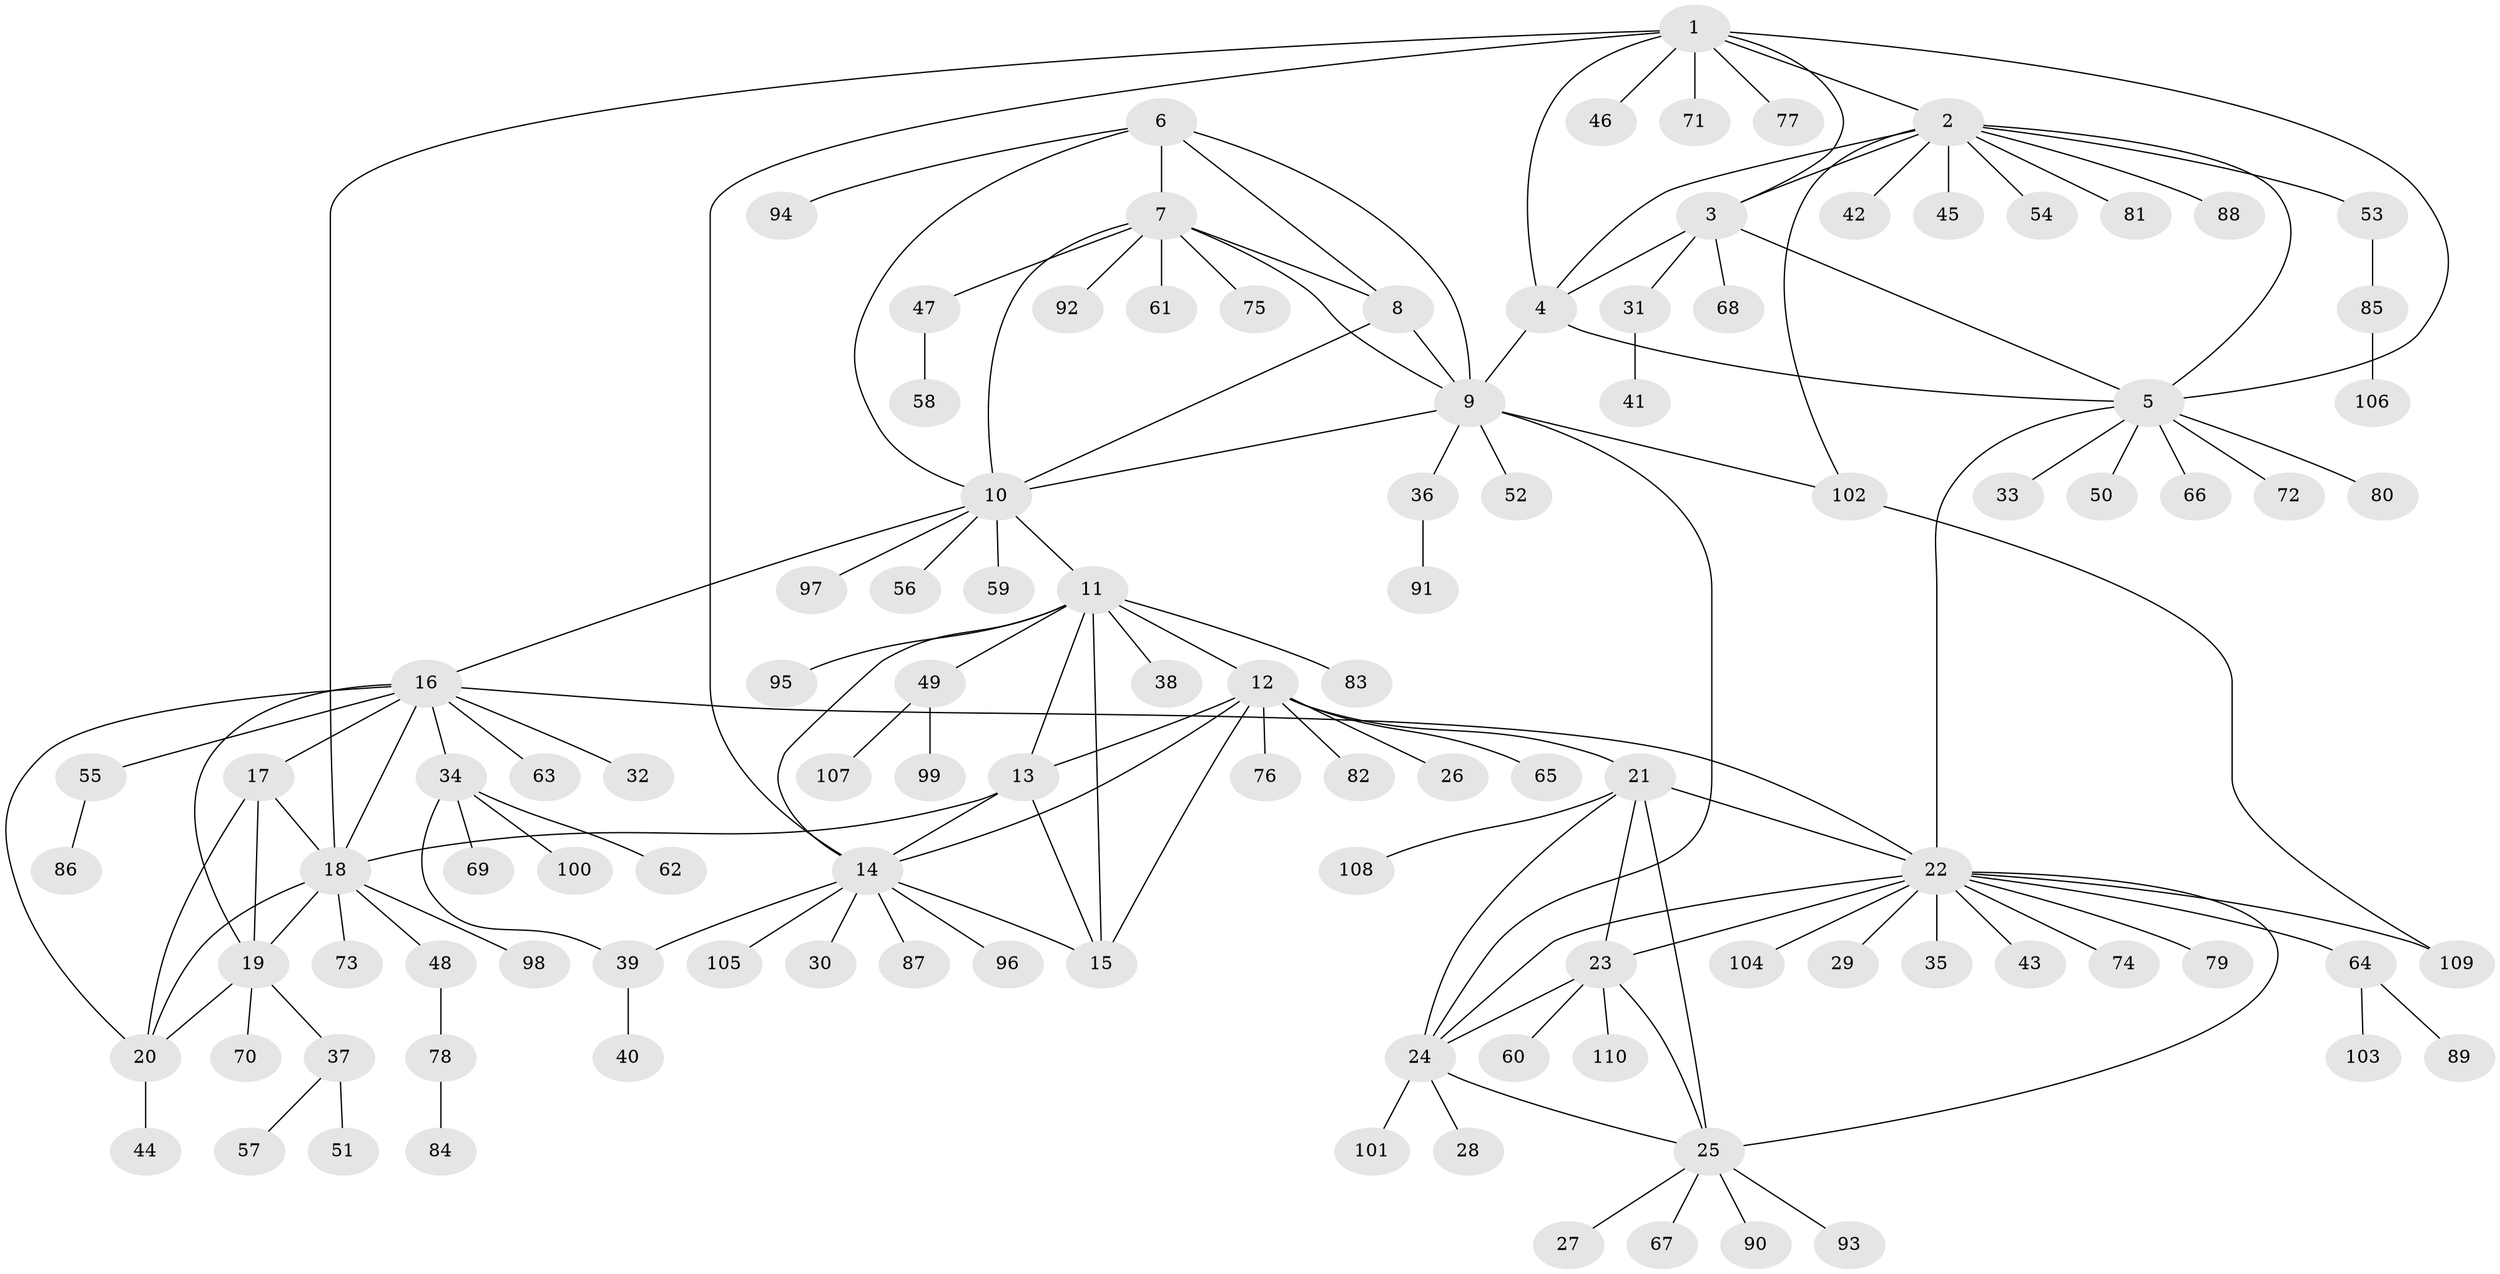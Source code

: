 // Generated by graph-tools (version 1.1) at 2025/37/03/09/25 02:37:24]
// undirected, 110 vertices, 148 edges
graph export_dot {
graph [start="1"]
  node [color=gray90,style=filled];
  1;
  2;
  3;
  4;
  5;
  6;
  7;
  8;
  9;
  10;
  11;
  12;
  13;
  14;
  15;
  16;
  17;
  18;
  19;
  20;
  21;
  22;
  23;
  24;
  25;
  26;
  27;
  28;
  29;
  30;
  31;
  32;
  33;
  34;
  35;
  36;
  37;
  38;
  39;
  40;
  41;
  42;
  43;
  44;
  45;
  46;
  47;
  48;
  49;
  50;
  51;
  52;
  53;
  54;
  55;
  56;
  57;
  58;
  59;
  60;
  61;
  62;
  63;
  64;
  65;
  66;
  67;
  68;
  69;
  70;
  71;
  72;
  73;
  74;
  75;
  76;
  77;
  78;
  79;
  80;
  81;
  82;
  83;
  84;
  85;
  86;
  87;
  88;
  89;
  90;
  91;
  92;
  93;
  94;
  95;
  96;
  97;
  98;
  99;
  100;
  101;
  102;
  103;
  104;
  105;
  106;
  107;
  108;
  109;
  110;
  1 -- 2;
  1 -- 3;
  1 -- 4;
  1 -- 5;
  1 -- 14;
  1 -- 18;
  1 -- 46;
  1 -- 71;
  1 -- 77;
  2 -- 3;
  2 -- 4;
  2 -- 5;
  2 -- 42;
  2 -- 45;
  2 -- 53;
  2 -- 54;
  2 -- 81;
  2 -- 88;
  2 -- 102;
  3 -- 4;
  3 -- 5;
  3 -- 31;
  3 -- 68;
  4 -- 5;
  4 -- 9;
  5 -- 22;
  5 -- 33;
  5 -- 50;
  5 -- 66;
  5 -- 72;
  5 -- 80;
  6 -- 7;
  6 -- 8;
  6 -- 9;
  6 -- 10;
  6 -- 94;
  7 -- 8;
  7 -- 9;
  7 -- 10;
  7 -- 47;
  7 -- 61;
  7 -- 75;
  7 -- 92;
  8 -- 9;
  8 -- 10;
  9 -- 10;
  9 -- 24;
  9 -- 36;
  9 -- 52;
  9 -- 102;
  10 -- 11;
  10 -- 16;
  10 -- 56;
  10 -- 59;
  10 -- 97;
  11 -- 12;
  11 -- 13;
  11 -- 14;
  11 -- 15;
  11 -- 38;
  11 -- 49;
  11 -- 83;
  11 -- 95;
  12 -- 13;
  12 -- 14;
  12 -- 15;
  12 -- 21;
  12 -- 26;
  12 -- 65;
  12 -- 76;
  12 -- 82;
  13 -- 14;
  13 -- 15;
  13 -- 18;
  14 -- 15;
  14 -- 30;
  14 -- 39;
  14 -- 87;
  14 -- 96;
  14 -- 105;
  16 -- 17;
  16 -- 18;
  16 -- 19;
  16 -- 20;
  16 -- 22;
  16 -- 32;
  16 -- 34;
  16 -- 55;
  16 -- 63;
  17 -- 18;
  17 -- 19;
  17 -- 20;
  18 -- 19;
  18 -- 20;
  18 -- 48;
  18 -- 73;
  18 -- 98;
  19 -- 20;
  19 -- 37;
  19 -- 70;
  20 -- 44;
  21 -- 22;
  21 -- 23;
  21 -- 24;
  21 -- 25;
  21 -- 108;
  22 -- 23;
  22 -- 24;
  22 -- 25;
  22 -- 29;
  22 -- 35;
  22 -- 43;
  22 -- 64;
  22 -- 74;
  22 -- 79;
  22 -- 104;
  22 -- 109;
  23 -- 24;
  23 -- 25;
  23 -- 60;
  23 -- 110;
  24 -- 25;
  24 -- 28;
  24 -- 101;
  25 -- 27;
  25 -- 67;
  25 -- 90;
  25 -- 93;
  31 -- 41;
  34 -- 39;
  34 -- 62;
  34 -- 69;
  34 -- 100;
  36 -- 91;
  37 -- 51;
  37 -- 57;
  39 -- 40;
  47 -- 58;
  48 -- 78;
  49 -- 99;
  49 -- 107;
  53 -- 85;
  55 -- 86;
  64 -- 89;
  64 -- 103;
  78 -- 84;
  85 -- 106;
  102 -- 109;
}

